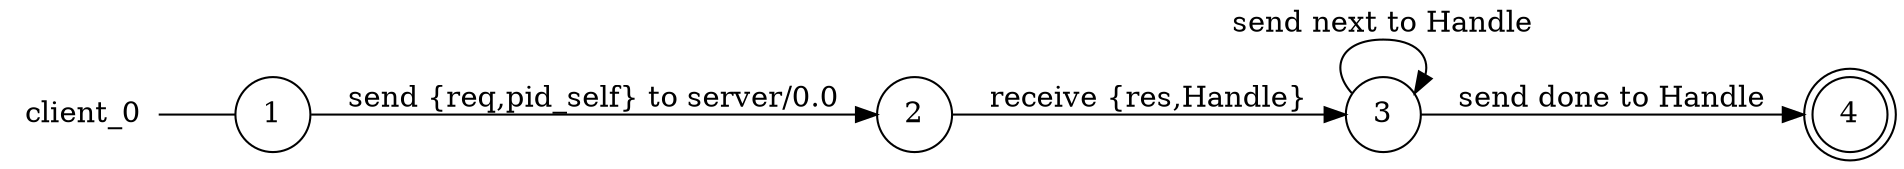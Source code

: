 digraph client_0 {
	rankdir="LR";
	n_0 [label="client_0", shape="plaintext"];
	n_1 [id="1", shape=circle, label="1"];
	n_0 -> n_1 [arrowhead=none];
	n_2 [id="2", shape=doublecircle, label="4"];
	n_3 [id="4", shape=circle, label="2"];
	n_4 [id="3", shape=circle, label="3"];

	n_4 -> n_4 [id="[$e|7]", label="send next to Handle"];
	n_3 -> n_4 [id="[$e|3]", label="receive {res,Handle}"];
	n_1 -> n_3 [id="[$e|1]", label="send {req,pid_self} to server/0.0"];
	n_4 -> n_2 [id="[$e|5]", label="send done to Handle"];
}
